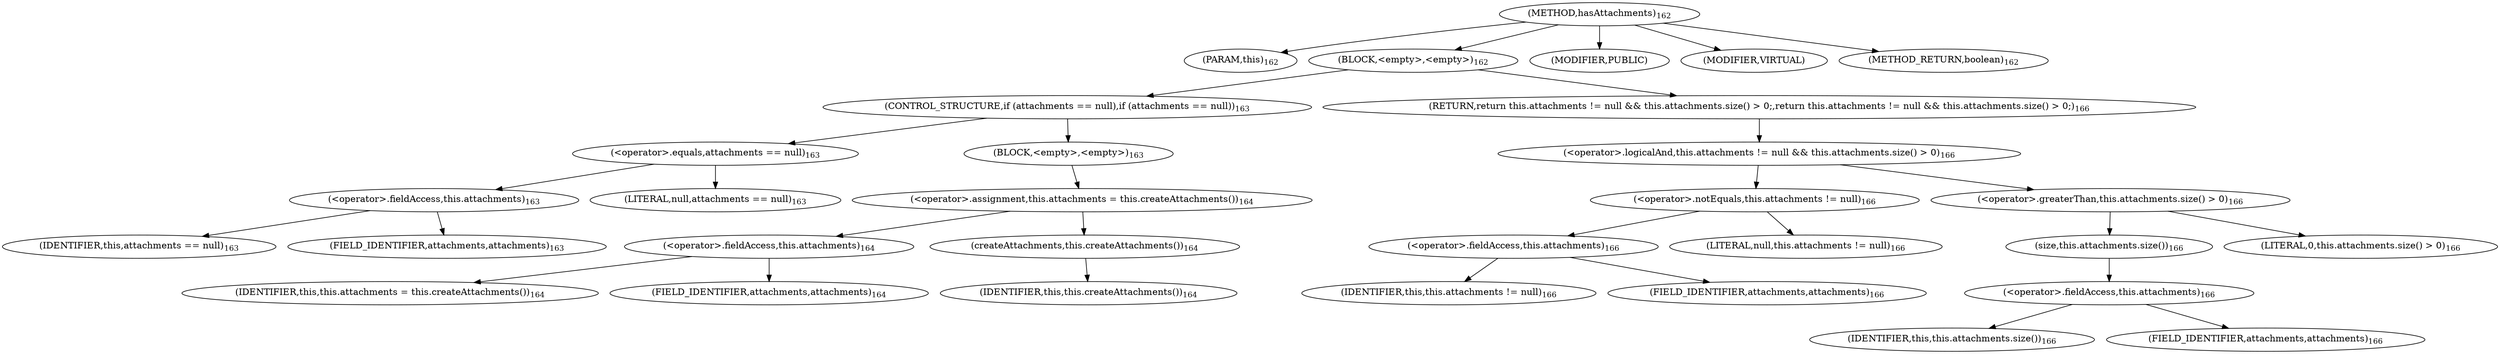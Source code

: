 digraph "hasAttachments" {  
"356" [label = <(METHOD,hasAttachments)<SUB>162</SUB>> ]
"35" [label = <(PARAM,this)<SUB>162</SUB>> ]
"357" [label = <(BLOCK,&lt;empty&gt;,&lt;empty&gt;)<SUB>162</SUB>> ]
"358" [label = <(CONTROL_STRUCTURE,if (attachments == null),if (attachments == null))<SUB>163</SUB>> ]
"359" [label = <(&lt;operator&gt;.equals,attachments == null)<SUB>163</SUB>> ]
"360" [label = <(&lt;operator&gt;.fieldAccess,this.attachments)<SUB>163</SUB>> ]
"361" [label = <(IDENTIFIER,this,attachments == null)<SUB>163</SUB>> ]
"362" [label = <(FIELD_IDENTIFIER,attachments,attachments)<SUB>163</SUB>> ]
"363" [label = <(LITERAL,null,attachments == null)<SUB>163</SUB>> ]
"364" [label = <(BLOCK,&lt;empty&gt;,&lt;empty&gt;)<SUB>163</SUB>> ]
"365" [label = <(&lt;operator&gt;.assignment,this.attachments = this.createAttachments())<SUB>164</SUB>> ]
"366" [label = <(&lt;operator&gt;.fieldAccess,this.attachments)<SUB>164</SUB>> ]
"367" [label = <(IDENTIFIER,this,this.attachments = this.createAttachments())<SUB>164</SUB>> ]
"368" [label = <(FIELD_IDENTIFIER,attachments,attachments)<SUB>164</SUB>> ]
"369" [label = <(createAttachments,this.createAttachments())<SUB>164</SUB>> ]
"34" [label = <(IDENTIFIER,this,this.createAttachments())<SUB>164</SUB>> ]
"370" [label = <(RETURN,return this.attachments != null &amp;&amp; this.attachments.size() &gt; 0;,return this.attachments != null &amp;&amp; this.attachments.size() &gt; 0;)<SUB>166</SUB>> ]
"371" [label = <(&lt;operator&gt;.logicalAnd,this.attachments != null &amp;&amp; this.attachments.size() &gt; 0)<SUB>166</SUB>> ]
"372" [label = <(&lt;operator&gt;.notEquals,this.attachments != null)<SUB>166</SUB>> ]
"373" [label = <(&lt;operator&gt;.fieldAccess,this.attachments)<SUB>166</SUB>> ]
"36" [label = <(IDENTIFIER,this,this.attachments != null)<SUB>166</SUB>> ]
"374" [label = <(FIELD_IDENTIFIER,attachments,attachments)<SUB>166</SUB>> ]
"375" [label = <(LITERAL,null,this.attachments != null)<SUB>166</SUB>> ]
"376" [label = <(&lt;operator&gt;.greaterThan,this.attachments.size() &gt; 0)<SUB>166</SUB>> ]
"377" [label = <(size,this.attachments.size())<SUB>166</SUB>> ]
"378" [label = <(&lt;operator&gt;.fieldAccess,this.attachments)<SUB>166</SUB>> ]
"37" [label = <(IDENTIFIER,this,this.attachments.size())<SUB>166</SUB>> ]
"379" [label = <(FIELD_IDENTIFIER,attachments,attachments)<SUB>166</SUB>> ]
"380" [label = <(LITERAL,0,this.attachments.size() &gt; 0)<SUB>166</SUB>> ]
"381" [label = <(MODIFIER,PUBLIC)> ]
"382" [label = <(MODIFIER,VIRTUAL)> ]
"383" [label = <(METHOD_RETURN,boolean)<SUB>162</SUB>> ]
  "356" -> "35" 
  "356" -> "357" 
  "356" -> "381" 
  "356" -> "382" 
  "356" -> "383" 
  "357" -> "358" 
  "357" -> "370" 
  "358" -> "359" 
  "358" -> "364" 
  "359" -> "360" 
  "359" -> "363" 
  "360" -> "361" 
  "360" -> "362" 
  "364" -> "365" 
  "365" -> "366" 
  "365" -> "369" 
  "366" -> "367" 
  "366" -> "368" 
  "369" -> "34" 
  "370" -> "371" 
  "371" -> "372" 
  "371" -> "376" 
  "372" -> "373" 
  "372" -> "375" 
  "373" -> "36" 
  "373" -> "374" 
  "376" -> "377" 
  "376" -> "380" 
  "377" -> "378" 
  "378" -> "37" 
  "378" -> "379" 
}
